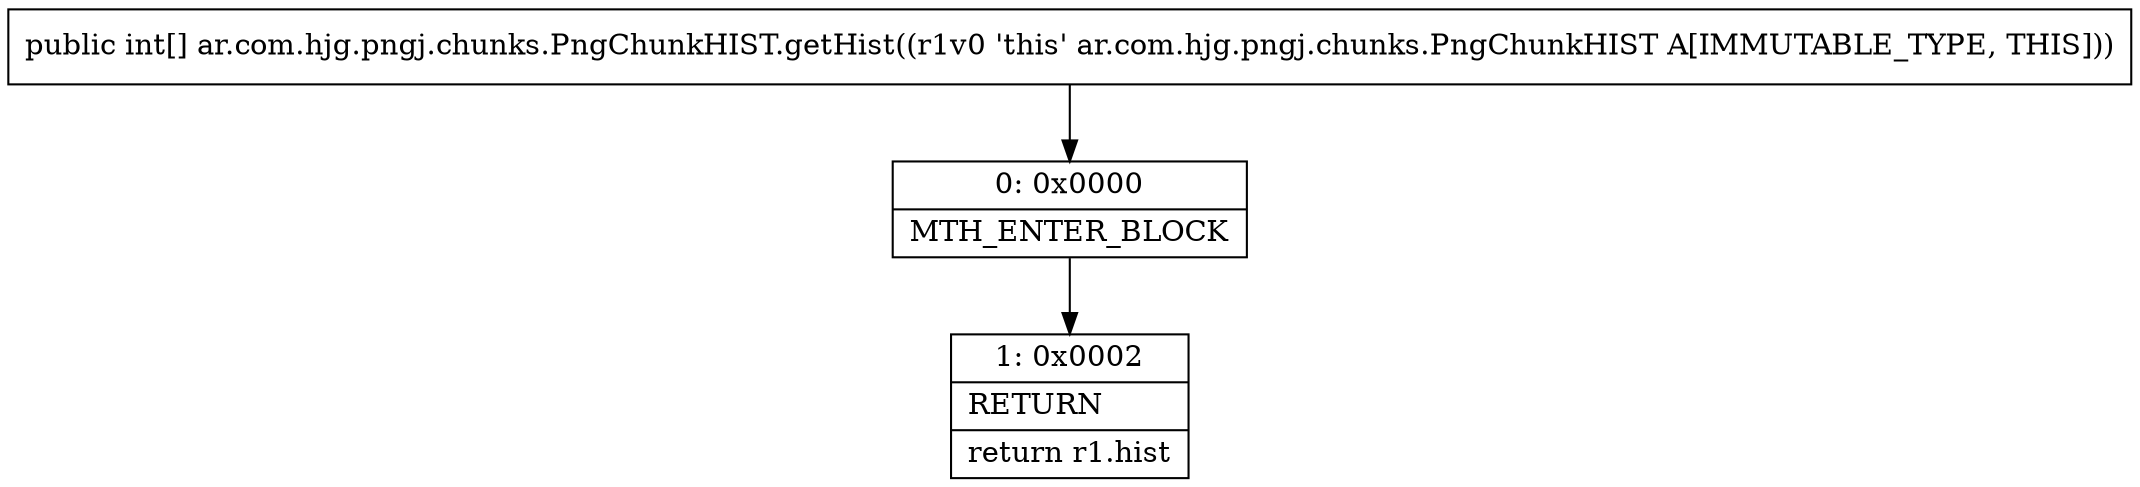 digraph "CFG forar.com.hjg.pngj.chunks.PngChunkHIST.getHist()[I" {
Node_0 [shape=record,label="{0\:\ 0x0000|MTH_ENTER_BLOCK\l}"];
Node_1 [shape=record,label="{1\:\ 0x0002|RETURN\l|return r1.hist\l}"];
MethodNode[shape=record,label="{public int[] ar.com.hjg.pngj.chunks.PngChunkHIST.getHist((r1v0 'this' ar.com.hjg.pngj.chunks.PngChunkHIST A[IMMUTABLE_TYPE, THIS])) }"];
MethodNode -> Node_0;
Node_0 -> Node_1;
}

